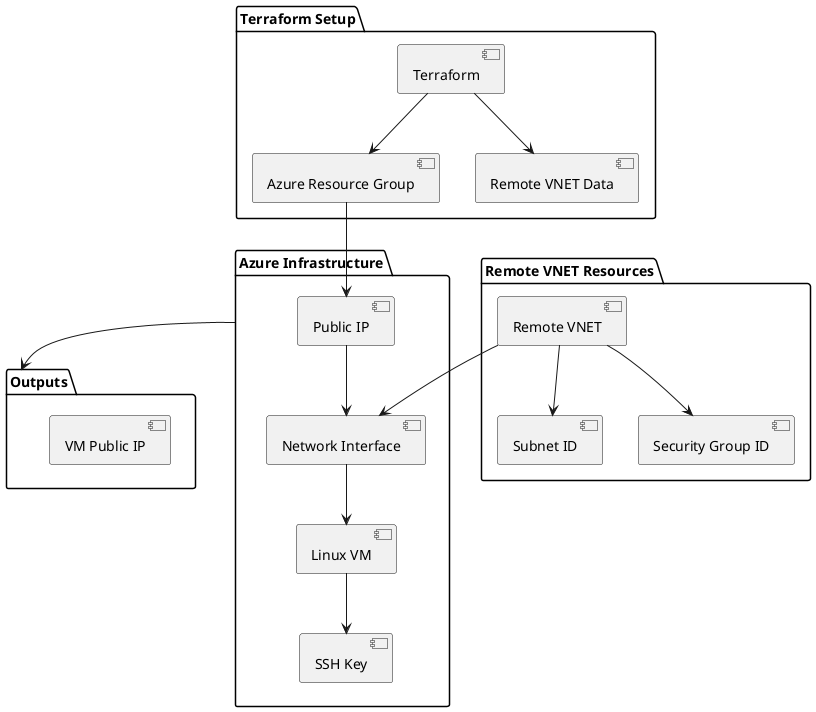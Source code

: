 @startuml

package "Terraform Setup" {
  [Terraform] --> [Azure Resource Group]
  [Terraform] --> [Remote VNET Data]
}

package "Azure Infrastructure" {
  [Azure Resource Group] --> [Public IP]
  [Public IP] --> [Network Interface]
  [Network Interface] --> [Linux VM]
  [Linux VM] --> [SSH Key]
}

package "Remote VNET Resources" {
  [Subnet ID]
  [Security Group ID]
  [Remote VNET] --> [Subnet ID]
  [Remote VNET] --> [Security Group ID]
  [Remote VNET] --> [Network Interface]
}

package "Outputs" {
  [VM Public IP]
}

[Azure Infrastructure] --> [Outputs]

@enduml
